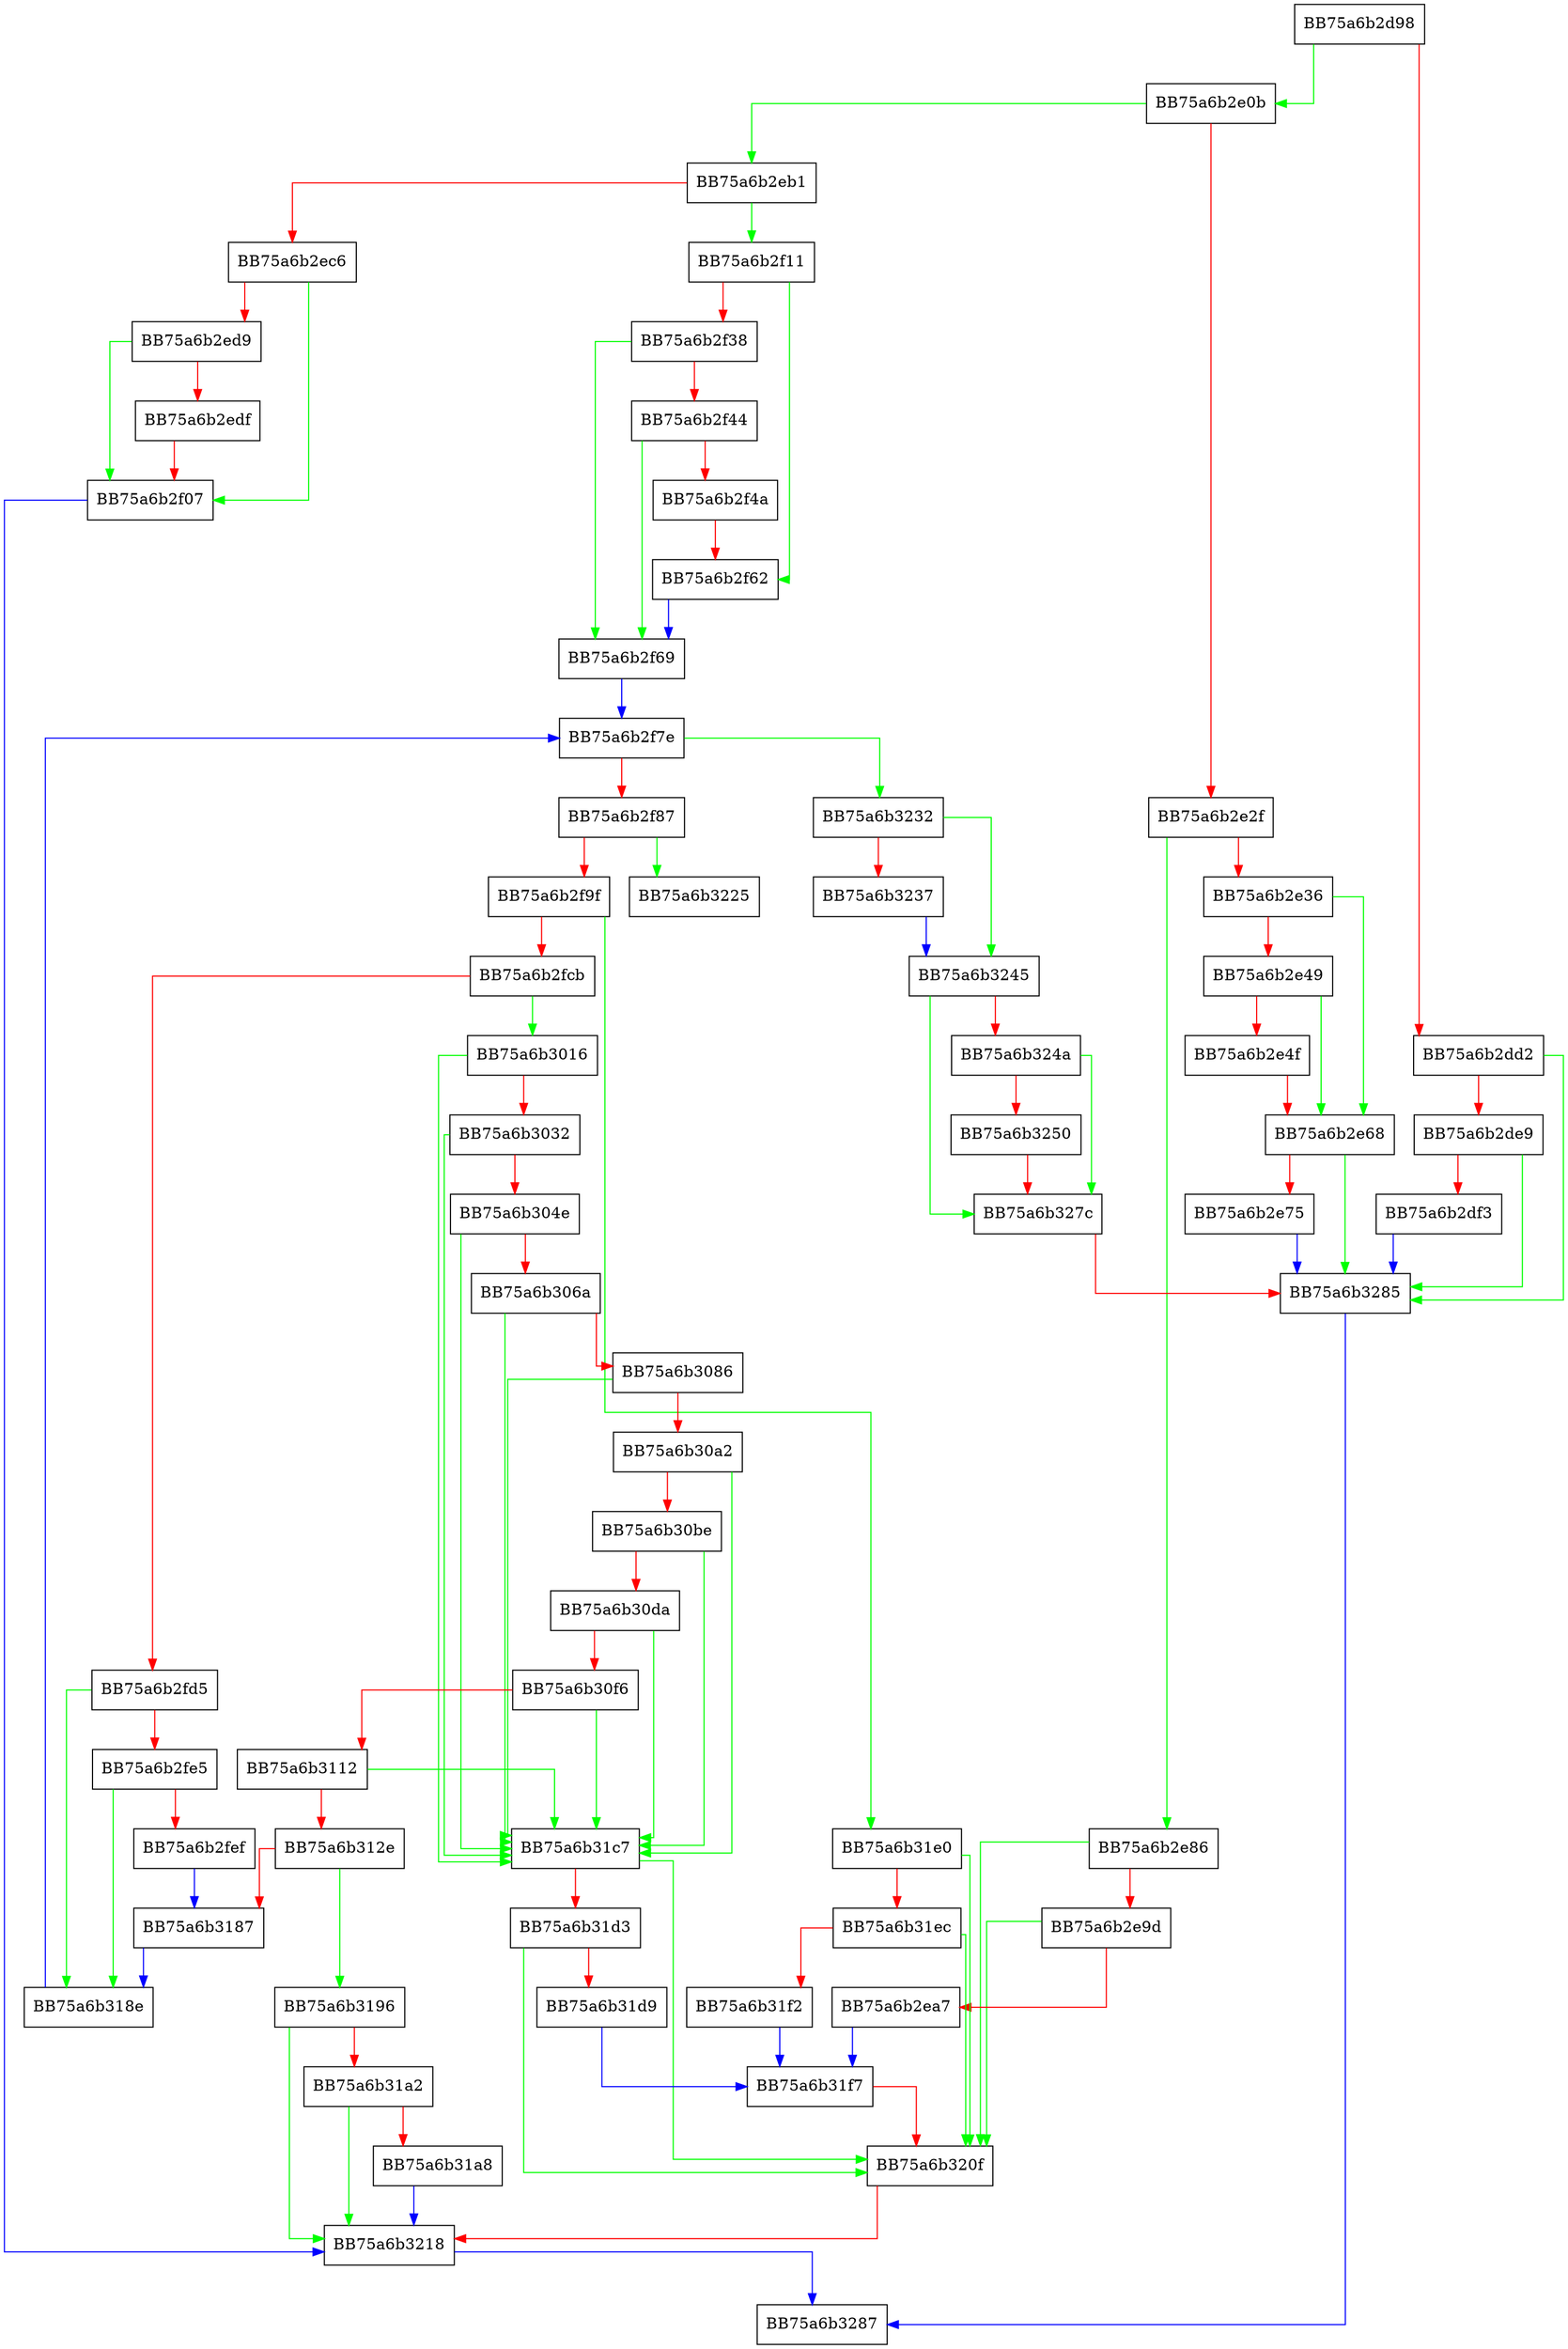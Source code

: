digraph AddNetworkCacheInfo {
  node [shape="box"];
  graph [splines=ortho];
  BB75a6b2d98 -> BB75a6b2e0b [color="green"];
  BB75a6b2d98 -> BB75a6b2dd2 [color="red"];
  BB75a6b2dd2 -> BB75a6b3285 [color="green"];
  BB75a6b2dd2 -> BB75a6b2de9 [color="red"];
  BB75a6b2de9 -> BB75a6b3285 [color="green"];
  BB75a6b2de9 -> BB75a6b2df3 [color="red"];
  BB75a6b2df3 -> BB75a6b3285 [color="blue"];
  BB75a6b2e0b -> BB75a6b2eb1 [color="green"];
  BB75a6b2e0b -> BB75a6b2e2f [color="red"];
  BB75a6b2e2f -> BB75a6b2e86 [color="green"];
  BB75a6b2e2f -> BB75a6b2e36 [color="red"];
  BB75a6b2e36 -> BB75a6b2e68 [color="green"];
  BB75a6b2e36 -> BB75a6b2e49 [color="red"];
  BB75a6b2e49 -> BB75a6b2e68 [color="green"];
  BB75a6b2e49 -> BB75a6b2e4f [color="red"];
  BB75a6b2e4f -> BB75a6b2e68 [color="red"];
  BB75a6b2e68 -> BB75a6b3285 [color="green"];
  BB75a6b2e68 -> BB75a6b2e75 [color="red"];
  BB75a6b2e75 -> BB75a6b3285 [color="blue"];
  BB75a6b2e86 -> BB75a6b320f [color="green"];
  BB75a6b2e86 -> BB75a6b2e9d [color="red"];
  BB75a6b2e9d -> BB75a6b320f [color="green"];
  BB75a6b2e9d -> BB75a6b2ea7 [color="red"];
  BB75a6b2ea7 -> BB75a6b31f7 [color="blue"];
  BB75a6b2eb1 -> BB75a6b2f11 [color="green"];
  BB75a6b2eb1 -> BB75a6b2ec6 [color="red"];
  BB75a6b2ec6 -> BB75a6b2f07 [color="green"];
  BB75a6b2ec6 -> BB75a6b2ed9 [color="red"];
  BB75a6b2ed9 -> BB75a6b2f07 [color="green"];
  BB75a6b2ed9 -> BB75a6b2edf [color="red"];
  BB75a6b2edf -> BB75a6b2f07 [color="red"];
  BB75a6b2f07 -> BB75a6b3218 [color="blue"];
  BB75a6b2f11 -> BB75a6b2f62 [color="green"];
  BB75a6b2f11 -> BB75a6b2f38 [color="red"];
  BB75a6b2f38 -> BB75a6b2f69 [color="green"];
  BB75a6b2f38 -> BB75a6b2f44 [color="red"];
  BB75a6b2f44 -> BB75a6b2f69 [color="green"];
  BB75a6b2f44 -> BB75a6b2f4a [color="red"];
  BB75a6b2f4a -> BB75a6b2f62 [color="red"];
  BB75a6b2f62 -> BB75a6b2f69 [color="blue"];
  BB75a6b2f69 -> BB75a6b2f7e [color="blue"];
  BB75a6b2f7e -> BB75a6b3232 [color="green"];
  BB75a6b2f7e -> BB75a6b2f87 [color="red"];
  BB75a6b2f87 -> BB75a6b3225 [color="green"];
  BB75a6b2f87 -> BB75a6b2f9f [color="red"];
  BB75a6b2f9f -> BB75a6b31e0 [color="green"];
  BB75a6b2f9f -> BB75a6b2fcb [color="red"];
  BB75a6b2fcb -> BB75a6b3016 [color="green"];
  BB75a6b2fcb -> BB75a6b2fd5 [color="red"];
  BB75a6b2fd5 -> BB75a6b318e [color="green"];
  BB75a6b2fd5 -> BB75a6b2fe5 [color="red"];
  BB75a6b2fe5 -> BB75a6b318e [color="green"];
  BB75a6b2fe5 -> BB75a6b2fef [color="red"];
  BB75a6b2fef -> BB75a6b3187 [color="blue"];
  BB75a6b3016 -> BB75a6b31c7 [color="green"];
  BB75a6b3016 -> BB75a6b3032 [color="red"];
  BB75a6b3032 -> BB75a6b31c7 [color="green"];
  BB75a6b3032 -> BB75a6b304e [color="red"];
  BB75a6b304e -> BB75a6b31c7 [color="green"];
  BB75a6b304e -> BB75a6b306a [color="red"];
  BB75a6b306a -> BB75a6b31c7 [color="green"];
  BB75a6b306a -> BB75a6b3086 [color="red"];
  BB75a6b3086 -> BB75a6b31c7 [color="green"];
  BB75a6b3086 -> BB75a6b30a2 [color="red"];
  BB75a6b30a2 -> BB75a6b31c7 [color="green"];
  BB75a6b30a2 -> BB75a6b30be [color="red"];
  BB75a6b30be -> BB75a6b31c7 [color="green"];
  BB75a6b30be -> BB75a6b30da [color="red"];
  BB75a6b30da -> BB75a6b31c7 [color="green"];
  BB75a6b30da -> BB75a6b30f6 [color="red"];
  BB75a6b30f6 -> BB75a6b31c7 [color="green"];
  BB75a6b30f6 -> BB75a6b3112 [color="red"];
  BB75a6b3112 -> BB75a6b31c7 [color="green"];
  BB75a6b3112 -> BB75a6b312e [color="red"];
  BB75a6b312e -> BB75a6b3196 [color="green"];
  BB75a6b312e -> BB75a6b3187 [color="red"];
  BB75a6b3187 -> BB75a6b318e [color="blue"];
  BB75a6b318e -> BB75a6b2f7e [color="blue"];
  BB75a6b3196 -> BB75a6b3218 [color="green"];
  BB75a6b3196 -> BB75a6b31a2 [color="red"];
  BB75a6b31a2 -> BB75a6b3218 [color="green"];
  BB75a6b31a2 -> BB75a6b31a8 [color="red"];
  BB75a6b31a8 -> BB75a6b3218 [color="blue"];
  BB75a6b31c7 -> BB75a6b320f [color="green"];
  BB75a6b31c7 -> BB75a6b31d3 [color="red"];
  BB75a6b31d3 -> BB75a6b320f [color="green"];
  BB75a6b31d3 -> BB75a6b31d9 [color="red"];
  BB75a6b31d9 -> BB75a6b31f7 [color="blue"];
  BB75a6b31e0 -> BB75a6b320f [color="green"];
  BB75a6b31e0 -> BB75a6b31ec [color="red"];
  BB75a6b31ec -> BB75a6b320f [color="green"];
  BB75a6b31ec -> BB75a6b31f2 [color="red"];
  BB75a6b31f2 -> BB75a6b31f7 [color="blue"];
  BB75a6b31f7 -> BB75a6b320f [color="red"];
  BB75a6b320f -> BB75a6b3218 [color="red"];
  BB75a6b3218 -> BB75a6b3287 [color="blue"];
  BB75a6b3232 -> BB75a6b3245 [color="green"];
  BB75a6b3232 -> BB75a6b3237 [color="red"];
  BB75a6b3237 -> BB75a6b3245 [color="blue"];
  BB75a6b3245 -> BB75a6b327c [color="green"];
  BB75a6b3245 -> BB75a6b324a [color="red"];
  BB75a6b324a -> BB75a6b327c [color="green"];
  BB75a6b324a -> BB75a6b3250 [color="red"];
  BB75a6b3250 -> BB75a6b327c [color="red"];
  BB75a6b327c -> BB75a6b3285 [color="red"];
  BB75a6b3285 -> BB75a6b3287 [color="blue"];
}